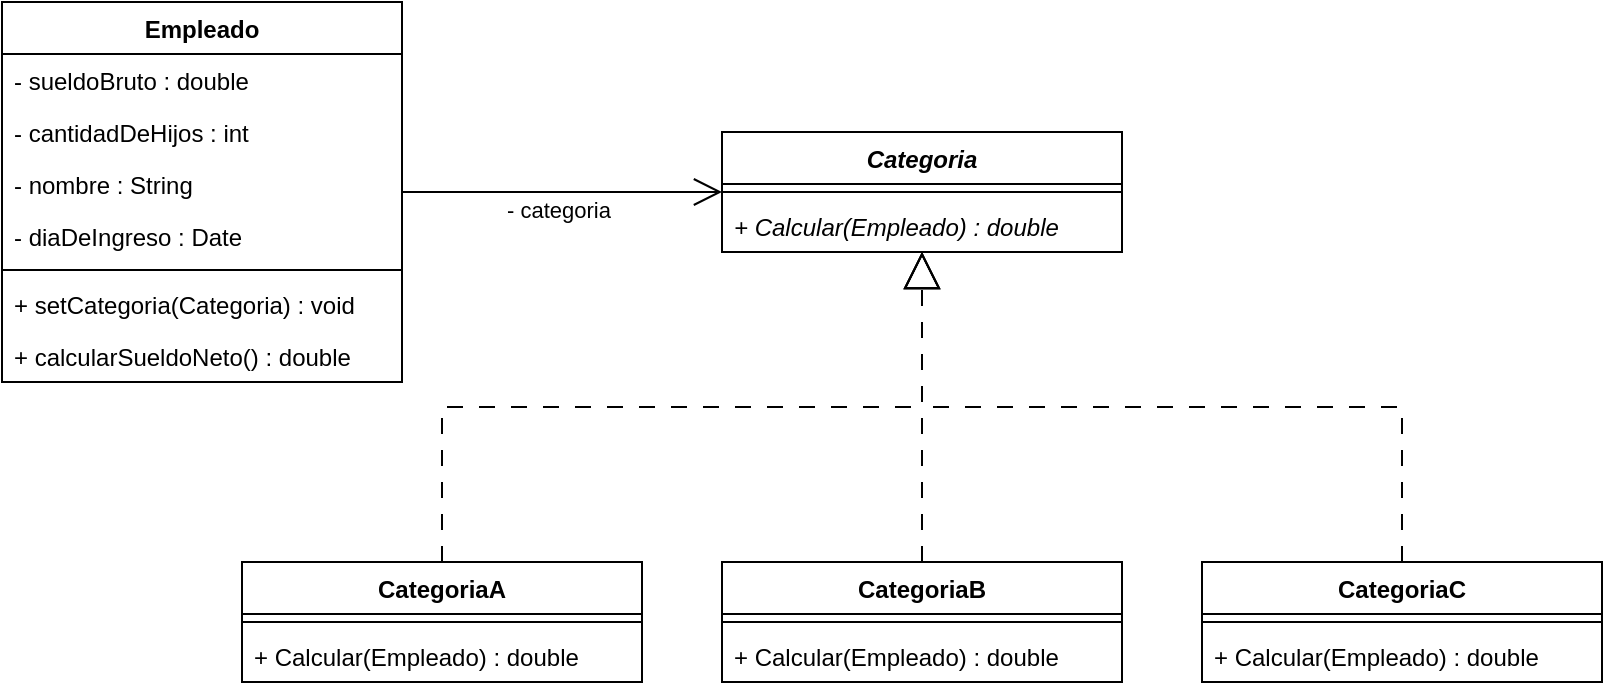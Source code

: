 <mxfile version="24.3.0" type="device" pages="2">
  <diagram id="C5RBs43oDa-KdzZeNtuy" name="Page-1">
    <mxGraphModel dx="1257" dy="669" grid="1" gridSize="10" guides="1" tooltips="1" connect="1" arrows="1" fold="1" page="1" pageScale="1" pageWidth="827" pageHeight="1169" math="0" shadow="0">
      <root>
        <mxCell id="WIyWlLk6GJQsqaUBKTNV-0" />
        <mxCell id="WIyWlLk6GJQsqaUBKTNV-1" parent="WIyWlLk6GJQsqaUBKTNV-0" />
        <mxCell id="pP1rZEa4EN5fnGtOYd28-0" value="Empleado" style="swimlane;fontStyle=1;align=center;verticalAlign=top;childLayout=stackLayout;horizontal=1;startSize=26;horizontalStack=0;resizeParent=1;resizeParentMax=0;resizeLast=0;collapsible=1;marginBottom=0;" vertex="1" parent="WIyWlLk6GJQsqaUBKTNV-1">
          <mxGeometry x="120" y="200" width="200" height="190" as="geometry" />
        </mxCell>
        <mxCell id="pP1rZEa4EN5fnGtOYd28-1" value="- sueldoBruto : double" style="text;strokeColor=none;fillColor=none;align=left;verticalAlign=top;spacingLeft=4;spacingRight=4;overflow=hidden;rotatable=0;points=[[0,0.5],[1,0.5]];portConstraint=eastwest;" vertex="1" parent="pP1rZEa4EN5fnGtOYd28-0">
          <mxGeometry y="26" width="200" height="26" as="geometry" />
        </mxCell>
        <mxCell id="pP1rZEa4EN5fnGtOYd28-2" value="- cantidadDeHijos : int" style="text;strokeColor=none;fillColor=none;align=left;verticalAlign=top;spacingLeft=4;spacingRight=4;overflow=hidden;rotatable=0;points=[[0,0.5],[1,0.5]];portConstraint=eastwest;" vertex="1" parent="pP1rZEa4EN5fnGtOYd28-0">
          <mxGeometry y="52" width="200" height="26" as="geometry" />
        </mxCell>
        <mxCell id="pP1rZEa4EN5fnGtOYd28-3" value="- nombre : String" style="text;strokeColor=none;fillColor=none;align=left;verticalAlign=top;spacingLeft=4;spacingRight=4;overflow=hidden;rotatable=0;points=[[0,0.5],[1,0.5]];portConstraint=eastwest;" vertex="1" parent="pP1rZEa4EN5fnGtOYd28-0">
          <mxGeometry y="78" width="200" height="26" as="geometry" />
        </mxCell>
        <mxCell id="pP1rZEa4EN5fnGtOYd28-4" value="- diaDeIngreso : Date" style="text;strokeColor=none;fillColor=none;align=left;verticalAlign=top;spacingLeft=4;spacingRight=4;overflow=hidden;rotatable=0;points=[[0,0.5],[1,0.5]];portConstraint=eastwest;" vertex="1" parent="pP1rZEa4EN5fnGtOYd28-0">
          <mxGeometry y="104" width="200" height="26" as="geometry" />
        </mxCell>
        <mxCell id="pP1rZEa4EN5fnGtOYd28-5" value="" style="line;strokeWidth=1;fillColor=none;align=left;verticalAlign=middle;spacingTop=-1;spacingLeft=3;spacingRight=3;rotatable=0;labelPosition=right;points=[];portConstraint=eastwest;strokeColor=inherit;" vertex="1" parent="pP1rZEa4EN5fnGtOYd28-0">
          <mxGeometry y="130" width="200" height="8" as="geometry" />
        </mxCell>
        <mxCell id="pP1rZEa4EN5fnGtOYd28-6" value="+ setCategoria(Categoria) : void" style="text;strokeColor=none;fillColor=none;align=left;verticalAlign=top;spacingLeft=4;spacingRight=4;overflow=hidden;rotatable=0;points=[[0,0.5],[1,0.5]];portConstraint=eastwest;" vertex="1" parent="pP1rZEa4EN5fnGtOYd28-0">
          <mxGeometry y="138" width="200" height="26" as="geometry" />
        </mxCell>
        <mxCell id="pP1rZEa4EN5fnGtOYd28-7" value="+ calcularSueldoNeto() : double" style="text;strokeColor=none;fillColor=none;align=left;verticalAlign=top;spacingLeft=4;spacingRight=4;overflow=hidden;rotatable=0;points=[[0,0.5],[1,0.5]];portConstraint=eastwest;" vertex="1" parent="pP1rZEa4EN5fnGtOYd28-0">
          <mxGeometry y="164" width="200" height="26" as="geometry" />
        </mxCell>
        <mxCell id="pP1rZEa4EN5fnGtOYd28-8" value="Categoria" style="swimlane;fontStyle=3;align=center;verticalAlign=top;childLayout=stackLayout;horizontal=1;startSize=26;horizontalStack=0;resizeParent=1;resizeParentMax=0;resizeLast=0;collapsible=1;marginBottom=0;whiteSpace=wrap;html=1;" vertex="1" parent="WIyWlLk6GJQsqaUBKTNV-1">
          <mxGeometry x="480" y="265" width="200" height="60" as="geometry" />
        </mxCell>
        <mxCell id="pP1rZEa4EN5fnGtOYd28-9" value="" style="line;strokeWidth=1;fillColor=none;align=left;verticalAlign=middle;spacingTop=-1;spacingLeft=3;spacingRight=3;rotatable=0;labelPosition=right;points=[];portConstraint=eastwest;strokeColor=inherit;" vertex="1" parent="pP1rZEa4EN5fnGtOYd28-8">
          <mxGeometry y="26" width="200" height="8" as="geometry" />
        </mxCell>
        <mxCell id="pP1rZEa4EN5fnGtOYd28-10" value="+ Calcular(Empleado) : double" style="text;strokeColor=none;fillColor=none;align=left;verticalAlign=top;spacingLeft=4;spacingRight=4;overflow=hidden;rotatable=0;points=[[0,0.5],[1,0.5]];portConstraint=eastwest;whiteSpace=wrap;html=1;fontStyle=2" vertex="1" parent="pP1rZEa4EN5fnGtOYd28-8">
          <mxGeometry y="34" width="200" height="26" as="geometry" />
        </mxCell>
        <mxCell id="pP1rZEa4EN5fnGtOYd28-11" value="CategoriaA" style="swimlane;fontStyle=1;align=center;verticalAlign=top;childLayout=stackLayout;horizontal=1;startSize=26;horizontalStack=0;resizeParent=1;resizeParentMax=0;resizeLast=0;collapsible=1;marginBottom=0;whiteSpace=wrap;html=1;" vertex="1" parent="WIyWlLk6GJQsqaUBKTNV-1">
          <mxGeometry x="240" y="480" width="200" height="60" as="geometry" />
        </mxCell>
        <mxCell id="pP1rZEa4EN5fnGtOYd28-12" value="" style="line;strokeWidth=1;fillColor=none;align=left;verticalAlign=middle;spacingTop=-1;spacingLeft=3;spacingRight=3;rotatable=0;labelPosition=right;points=[];portConstraint=eastwest;strokeColor=inherit;" vertex="1" parent="pP1rZEa4EN5fnGtOYd28-11">
          <mxGeometry y="26" width="200" height="8" as="geometry" />
        </mxCell>
        <mxCell id="pP1rZEa4EN5fnGtOYd28-13" value="+ Calcular(Empleado) : double" style="text;strokeColor=none;fillColor=none;align=left;verticalAlign=top;spacingLeft=4;spacingRight=4;overflow=hidden;rotatable=0;points=[[0,0.5],[1,0.5]];portConstraint=eastwest;whiteSpace=wrap;html=1;fontStyle=0" vertex="1" parent="pP1rZEa4EN5fnGtOYd28-11">
          <mxGeometry y="34" width="200" height="26" as="geometry" />
        </mxCell>
        <mxCell id="pP1rZEa4EN5fnGtOYd28-14" value="CategoriaB" style="swimlane;fontStyle=1;align=center;verticalAlign=top;childLayout=stackLayout;horizontal=1;startSize=26;horizontalStack=0;resizeParent=1;resizeParentMax=0;resizeLast=0;collapsible=1;marginBottom=0;whiteSpace=wrap;html=1;" vertex="1" parent="WIyWlLk6GJQsqaUBKTNV-1">
          <mxGeometry x="480" y="480" width="200" height="60" as="geometry" />
        </mxCell>
        <mxCell id="pP1rZEa4EN5fnGtOYd28-15" value="" style="line;strokeWidth=1;fillColor=none;align=left;verticalAlign=middle;spacingTop=-1;spacingLeft=3;spacingRight=3;rotatable=0;labelPosition=right;points=[];portConstraint=eastwest;strokeColor=inherit;" vertex="1" parent="pP1rZEa4EN5fnGtOYd28-14">
          <mxGeometry y="26" width="200" height="8" as="geometry" />
        </mxCell>
        <mxCell id="pP1rZEa4EN5fnGtOYd28-16" value="+ Calcular(Empleado) : double" style="text;strokeColor=none;fillColor=none;align=left;verticalAlign=top;spacingLeft=4;spacingRight=4;overflow=hidden;rotatable=0;points=[[0,0.5],[1,0.5]];portConstraint=eastwest;whiteSpace=wrap;html=1;fontStyle=0" vertex="1" parent="pP1rZEa4EN5fnGtOYd28-14">
          <mxGeometry y="34" width="200" height="26" as="geometry" />
        </mxCell>
        <mxCell id="pP1rZEa4EN5fnGtOYd28-17" value="CategoriaC" style="swimlane;fontStyle=1;align=center;verticalAlign=top;childLayout=stackLayout;horizontal=1;startSize=26;horizontalStack=0;resizeParent=1;resizeParentMax=0;resizeLast=0;collapsible=1;marginBottom=0;whiteSpace=wrap;html=1;" vertex="1" parent="WIyWlLk6GJQsqaUBKTNV-1">
          <mxGeometry x="720" y="480" width="200" height="60" as="geometry" />
        </mxCell>
        <mxCell id="pP1rZEa4EN5fnGtOYd28-18" value="" style="line;strokeWidth=1;fillColor=none;align=left;verticalAlign=middle;spacingTop=-1;spacingLeft=3;spacingRight=3;rotatable=0;labelPosition=right;points=[];portConstraint=eastwest;strokeColor=inherit;" vertex="1" parent="pP1rZEa4EN5fnGtOYd28-17">
          <mxGeometry y="26" width="200" height="8" as="geometry" />
        </mxCell>
        <mxCell id="pP1rZEa4EN5fnGtOYd28-19" value="+ Calcular(Empleado) : double" style="text;strokeColor=none;fillColor=none;align=left;verticalAlign=top;spacingLeft=4;spacingRight=4;overflow=hidden;rotatable=0;points=[[0,0.5],[1,0.5]];portConstraint=eastwest;whiteSpace=wrap;html=1;fontStyle=0" vertex="1" parent="pP1rZEa4EN5fnGtOYd28-17">
          <mxGeometry y="34" width="200" height="26" as="geometry" />
        </mxCell>
        <mxCell id="pP1rZEa4EN5fnGtOYd28-20" value="" style="endArrow=block;endSize=16;endFill=0;html=1;rounded=0;edgeStyle=elbowEdgeStyle;elbow=vertical;dashed=1;dashPattern=8 8;" edge="1" parent="WIyWlLk6GJQsqaUBKTNV-1" source="pP1rZEa4EN5fnGtOYd28-11" target="pP1rZEa4EN5fnGtOYd28-8">
          <mxGeometry width="160" relative="1" as="geometry">
            <mxPoint x="400" y="420" as="sourcePoint" />
            <mxPoint x="560" y="420" as="targetPoint" />
          </mxGeometry>
        </mxCell>
        <mxCell id="pP1rZEa4EN5fnGtOYd28-21" value="" style="endArrow=block;endSize=16;endFill=0;html=1;rounded=0;edgeStyle=elbowEdgeStyle;elbow=vertical;dashed=1;dashPattern=8 8;" edge="1" parent="WIyWlLk6GJQsqaUBKTNV-1" source="pP1rZEa4EN5fnGtOYd28-14" target="pP1rZEa4EN5fnGtOYd28-8">
          <mxGeometry width="160" relative="1" as="geometry">
            <mxPoint x="400" y="420" as="sourcePoint" />
            <mxPoint x="560" y="420" as="targetPoint" />
          </mxGeometry>
        </mxCell>
        <mxCell id="pP1rZEa4EN5fnGtOYd28-22" value="" style="endArrow=block;endSize=16;endFill=0;html=1;rounded=0;edgeStyle=elbowEdgeStyle;elbow=vertical;dashed=1;dashPattern=8 8;" edge="1" parent="WIyWlLk6GJQsqaUBKTNV-1" source="pP1rZEa4EN5fnGtOYd28-17" target="pP1rZEa4EN5fnGtOYd28-8">
          <mxGeometry width="160" relative="1" as="geometry">
            <mxPoint x="400" y="420" as="sourcePoint" />
            <mxPoint x="560" y="420" as="targetPoint" />
          </mxGeometry>
        </mxCell>
        <mxCell id="pP1rZEa4EN5fnGtOYd28-23" value="" style="endArrow=open;endFill=1;endSize=12;html=1;rounded=0;" edge="1" parent="WIyWlLk6GJQsqaUBKTNV-1" source="pP1rZEa4EN5fnGtOYd28-0" target="pP1rZEa4EN5fnGtOYd28-8">
          <mxGeometry width="160" relative="1" as="geometry">
            <mxPoint x="400" y="420" as="sourcePoint" />
            <mxPoint x="560" y="420" as="targetPoint" />
          </mxGeometry>
        </mxCell>
        <mxCell id="pP1rZEa4EN5fnGtOYd28-24" value="- categoria" style="edgeLabel;html=1;align=center;verticalAlign=middle;resizable=0;points=[];" connectable="0" vertex="1" parent="pP1rZEa4EN5fnGtOYd28-23">
          <mxGeometry x="0.108" y="-1" relative="1" as="geometry">
            <mxPoint x="-11" y="8" as="offset" />
          </mxGeometry>
        </mxCell>
      </root>
    </mxGraphModel>
  </diagram>
  <diagram id="_8xOTMJ4PYvgQDdpCsdE" name="Página-2">
    <mxGraphModel dx="2689" dy="551" grid="1" gridSize="10" guides="1" tooltips="1" connect="1" arrows="1" fold="1" page="1" pageScale="1" pageWidth="1654" pageHeight="2336" math="0" shadow="0">
      <root>
        <mxCell id="0" />
        <mxCell id="1" parent="0" />
        <mxCell id="URQwEl_wyxtY6JFcrfkk-1" value="" style="shape=umlLifeline;perimeter=lifelinePerimeter;whiteSpace=wrap;html=1;container=1;dropTarget=0;collapsible=0;recursiveResize=0;outlineConnect=0;portConstraint=eastwest;newEdgeStyle={&quot;curved&quot;:0,&quot;rounded&quot;:0};participant=umlActor;" vertex="1" parent="1">
          <mxGeometry x="-40" y="130" width="20" height="460" as="geometry" />
        </mxCell>
        <mxCell id="URQwEl_wyxtY6JFcrfkk-2" value="e :&lt;div&gt;Empleado&lt;/div&gt;" style="shape=umlLifeline;perimeter=lifelinePerimeter;whiteSpace=wrap;html=1;container=1;dropTarget=0;collapsible=0;recursiveResize=0;outlineConnect=0;portConstraint=eastwest;newEdgeStyle={&quot;curved&quot;:0,&quot;rounded&quot;:0};" vertex="1" parent="1">
          <mxGeometry x="170" y="130" width="100" height="480" as="geometry" />
        </mxCell>
        <mxCell id="IZkD11avFHTSqO_SostI-1" value="" style="html=1;points=[[0,0,0,0,5],[0,1,0,0,-5],[1,0,0,0,5],[1,1,0,0,-5]];perimeter=orthogonalPerimeter;outlineConnect=0;targetShapes=umlLifeline;portConstraint=eastwest;newEdgeStyle={&quot;curved&quot;:0,&quot;rounded&quot;:0};" vertex="1" parent="URQwEl_wyxtY6JFcrfkk-2">
          <mxGeometry x="45" y="50" width="10" height="410" as="geometry" />
        </mxCell>
        <mxCell id="lO-GSrmrem1qYRVZpTSX-4" value="" style="html=1;points=[[0,0,0,0,5],[0,1,0,0,-5],[1,0,0,0,5],[1,1,0,0,-5]];perimeter=orthogonalPerimeter;outlineConnect=0;targetShapes=umlLifeline;portConstraint=eastwest;newEdgeStyle={&quot;curved&quot;:0,&quot;rounded&quot;:0};" vertex="1" parent="URQwEl_wyxtY6JFcrfkk-2">
          <mxGeometry x="53" y="102" width="10" height="38" as="geometry" />
        </mxCell>
        <mxCell id="URQwEl_wyxtY6JFcrfkk-3" value="c :&amp;nbsp;&lt;div&gt;CategoriaB&lt;/div&gt;" style="shape=umlLifeline;perimeter=lifelinePerimeter;whiteSpace=wrap;html=1;container=1;dropTarget=0;collapsible=0;recursiveResize=0;outlineConnect=0;portConstraint=eastwest;newEdgeStyle={&quot;curved&quot;:0,&quot;rounded&quot;:0};" vertex="1" parent="1">
          <mxGeometry x="360" y="130" width="100" height="480" as="geometry" />
        </mxCell>
        <mxCell id="lO-GSrmrem1qYRVZpTSX-1" value="" style="html=1;points=[[0,0,0,0,5],[0,1,0,0,-5],[1,0,0,0,5],[1,1,0,0,-5]];perimeter=orthogonalPerimeter;outlineConnect=0;targetShapes=umlLifeline;portConstraint=eastwest;newEdgeStyle={&quot;curved&quot;:0,&quot;rounded&quot;:0};" vertex="1" parent="URQwEl_wyxtY6JFcrfkk-3">
          <mxGeometry x="45" y="70" width="10" height="360" as="geometry" />
        </mxCell>
        <mxCell id="lO-GSrmrem1qYRVZpTSX-20" value="sueldoNeto = sueldo - ((cantHijos*sueldoBrutoAnual)/100)" style="html=1;align=left;spacingLeft=2;endArrow=block;rounded=0;edgeStyle=orthogonalEdgeStyle;curved=0;rounded=0;" edge="1" parent="URQwEl_wyxtY6JFcrfkk-3" target="lO-GSrmrem1qYRVZpTSX-1">
          <mxGeometry relative="1" as="geometry">
            <mxPoint x="55" y="306.059" as="sourcePoint" />
            <Array as="points">
              <mxPoint x="80" y="306" />
              <mxPoint x="80" y="320" />
            </Array>
            <mxPoint x="55" y="326.059" as="targetPoint" />
          </mxGeometry>
        </mxCell>
        <mxCell id="IZkD11avFHTSqO_SostI-2" value="calcularSueldoNeto()" style="html=1;verticalAlign=bottom;endArrow=block;curved=0;rounded=0;entryX=0;entryY=0;entryDx=0;entryDy=5;" edge="1" target="IZkD11avFHTSqO_SostI-1" parent="1" source="URQwEl_wyxtY6JFcrfkk-1">
          <mxGeometry relative="1" as="geometry">
            <mxPoint x="145" y="185" as="sourcePoint" />
          </mxGeometry>
        </mxCell>
        <mxCell id="IZkD11avFHTSqO_SostI-3" value="SueldoNeto" style="html=1;verticalAlign=bottom;endArrow=open;dashed=1;endSize=8;curved=0;rounded=0;exitX=0;exitY=1;exitDx=0;exitDy=-5;" edge="1" source="IZkD11avFHTSqO_SostI-1" parent="1" target="URQwEl_wyxtY6JFcrfkk-1">
          <mxGeometry relative="1" as="geometry">
            <mxPoint x="145" y="255" as="targetPoint" />
          </mxGeometry>
        </mxCell>
        <mxCell id="lO-GSrmrem1qYRVZpTSX-2" value="Calcular(Empleado)" style="html=1;verticalAlign=bottom;endArrow=block;curved=0;rounded=0;entryX=0;entryY=0;entryDx=0;entryDy=5;" edge="1" target="lO-GSrmrem1qYRVZpTSX-1" parent="1" source="URQwEl_wyxtY6JFcrfkk-2">
          <mxGeometry relative="1" as="geometry">
            <mxPoint x="335" y="205" as="sourcePoint" />
          </mxGeometry>
        </mxCell>
        <mxCell id="lO-GSrmrem1qYRVZpTSX-3" value="SueldoNeto" style="html=1;verticalAlign=bottom;endArrow=open;dashed=1;endSize=8;curved=0;rounded=0;exitX=0;exitY=1;exitDx=0;exitDy=-5;" edge="1" parent="1">
          <mxGeometry relative="1" as="geometry">
            <mxPoint x="219.324" y="557.0" as="targetPoint" />
            <mxPoint x="405" y="557.0" as="sourcePoint" />
          </mxGeometry>
        </mxCell>
        <mxCell id="lO-GSrmrem1qYRVZpTSX-5" value="getSueldoBruto()" style="html=1;verticalAlign=bottom;endArrow=block;curved=0;rounded=0;entryX=1;entryY=0;entryDx=0;entryDy=5;" edge="1" target="lO-GSrmrem1qYRVZpTSX-4" parent="1" source="URQwEl_wyxtY6JFcrfkk-3">
          <mxGeometry relative="1" as="geometry">
            <mxPoint x="303" y="237" as="sourcePoint" />
          </mxGeometry>
        </mxCell>
        <mxCell id="lO-GSrmrem1qYRVZpTSX-6" value="&amp;nbsp;sueldo" style="html=1;verticalAlign=bottom;endArrow=open;dashed=1;endSize=8;curved=0;rounded=0;exitX=1;exitY=1;exitDx=0;exitDy=-5;" edge="1" source="lO-GSrmrem1qYRVZpTSX-4" parent="1" target="URQwEl_wyxtY6JFcrfkk-3">
          <mxGeometry relative="1" as="geometry">
            <mxPoint x="303" y="307" as="targetPoint" />
          </mxGeometry>
        </mxCell>
        <mxCell id="lO-GSrmrem1qYRVZpTSX-7" value="" style="html=1;points=[[0,0,0,0,5],[0,1,0,0,-5],[1,0,0,0,5],[1,1,0,0,-5]];perimeter=orthogonalPerimeter;outlineConnect=0;targetShapes=umlLifeline;portConstraint=eastwest;newEdgeStyle={&quot;curved&quot;:0,&quot;rounded&quot;:0};" vertex="1" parent="1">
          <mxGeometry x="222" y="289" width="10" height="38" as="geometry" />
        </mxCell>
        <mxCell id="lO-GSrmrem1qYRVZpTSX-8" value="getNombre()" style="html=1;verticalAlign=bottom;endArrow=block;curved=0;rounded=0;entryX=1;entryY=0;entryDx=0;entryDy=5;" edge="1" parent="1" target="lO-GSrmrem1qYRVZpTSX-7">
          <mxGeometry relative="1" as="geometry">
            <mxPoint x="409" y="294" as="sourcePoint" />
          </mxGeometry>
        </mxCell>
        <mxCell id="lO-GSrmrem1qYRVZpTSX-9" value="nombre" style="html=1;verticalAlign=bottom;endArrow=open;dashed=1;endSize=8;curved=0;rounded=0;exitX=1;exitY=1;exitDx=0;exitDy=-5;" edge="1" parent="1" source="lO-GSrmrem1qYRVZpTSX-7">
          <mxGeometry relative="1" as="geometry">
            <mxPoint x="409" y="322" as="targetPoint" />
          </mxGeometry>
        </mxCell>
        <mxCell id="lO-GSrmrem1qYRVZpTSX-10" value="alt" style="shape=umlFrame;whiteSpace=wrap;html=1;pointerEvents=0;" vertex="1" parent="1">
          <mxGeometry x="30" y="340" width="720" height="200" as="geometry" />
        </mxCell>
        <mxCell id="lO-GSrmrem1qYRVZpTSX-11" value="nombre[0]= &#39;A&#39; || nombre[0]= &#39;E&#39; ||&lt;div style=&quot;font-size: 10px;&quot;&gt;nombre[0]=&#39;I&#39; || nombre[0]=&#39;O&#39; ||&lt;/div&gt;&lt;div style=&quot;font-size: 10px;&quot;&gt;nombre[0]=&#39;U&#39;&lt;/div&gt;" style="text;html=1;align=center;verticalAlign=middle;resizable=0;points=[];autosize=1;strokeColor=none;fillColor=none;fontSize=10;" vertex="1" parent="1">
          <mxGeometry x="30" y="398" width="170" height="50" as="geometry" />
        </mxCell>
        <mxCell id="lO-GSrmrem1qYRVZpTSX-15" value="" style="html=1;points=[[0,0,0,0,5],[0,1,0,0,-5],[1,0,0,0,5],[1,1,0,0,-5]];perimeter=orthogonalPerimeter;outlineConnect=0;targetShapes=umlLifeline;portConstraint=eastwest;newEdgeStyle={&quot;curved&quot;:0,&quot;rounded&quot;:0};" vertex="1" parent="1">
          <mxGeometry x="222" y="360" width="10" height="38" as="geometry" />
        </mxCell>
        <mxCell id="lO-GSrmrem1qYRVZpTSX-16" value="getCantHijos()" style="html=1;verticalAlign=bottom;endArrow=block;curved=0;rounded=0;entryX=1;entryY=0;entryDx=0;entryDy=5;" edge="1" parent="1" target="lO-GSrmrem1qYRVZpTSX-15">
          <mxGeometry relative="1" as="geometry">
            <mxPoint x="409" y="365" as="sourcePoint" />
          </mxGeometry>
        </mxCell>
        <mxCell id="lO-GSrmrem1qYRVZpTSX-17" value="cantHijos" style="html=1;verticalAlign=bottom;endArrow=open;dashed=1;endSize=8;curved=0;rounded=0;exitX=1;exitY=1;exitDx=0;exitDy=-5;" edge="1" parent="1" source="lO-GSrmrem1qYRVZpTSX-15">
          <mxGeometry relative="1" as="geometry">
            <mxPoint x="409" y="393" as="targetPoint" />
          </mxGeometry>
        </mxCell>
        <mxCell id="lO-GSrmrem1qYRVZpTSX-19" value="sueldoBrutoAnual = sueldo*12" style="html=1;align=left;spacingLeft=2;endArrow=block;rounded=0;edgeStyle=orthogonalEdgeStyle;curved=0;rounded=0;" edge="1" target="lO-GSrmrem1qYRVZpTSX-1" parent="1">
          <mxGeometry relative="1" as="geometry">
            <mxPoint x="414" y="411" as="sourcePoint" />
            <Array as="points">
              <mxPoint x="444" y="411" />
              <mxPoint x="444" y="420" />
            </Array>
            <mxPoint x="419" y="441.059" as="targetPoint" />
          </mxGeometry>
        </mxCell>
        <mxCell id="lO-GSrmrem1qYRVZpTSX-21" value="" style="endArrow=none;dashed=1;html=1;rounded=0;entryX=1.001;entryY=0.698;entryDx=0;entryDy=0;entryPerimeter=0;exitX=0;exitY=0.698;exitDx=0;exitDy=0;exitPerimeter=0;" edge="1" parent="1" source="lO-GSrmrem1qYRVZpTSX-10" target="lO-GSrmrem1qYRVZpTSX-10">
          <mxGeometry width="50" height="50" relative="1" as="geometry">
            <mxPoint x="570" y="530" as="sourcePoint" />
            <mxPoint x="620" y="480" as="targetPoint" />
          </mxGeometry>
        </mxCell>
        <mxCell id="lO-GSrmrem1qYRVZpTSX-22" value="sueldoNeto = sueldo" style="html=1;align=left;spacingLeft=2;endArrow=block;rounded=0;edgeStyle=orthogonalEdgeStyle;curved=0;rounded=0;" edge="1" parent="1">
          <mxGeometry relative="1" as="geometry">
            <mxPoint x="415" y="501.059" as="sourcePoint" />
            <Array as="points">
              <mxPoint x="440" y="501" />
              <mxPoint x="440" y="515" />
            </Array>
            <mxPoint x="415" y="515" as="targetPoint" />
          </mxGeometry>
        </mxCell>
      </root>
    </mxGraphModel>
  </diagram>
</mxfile>
